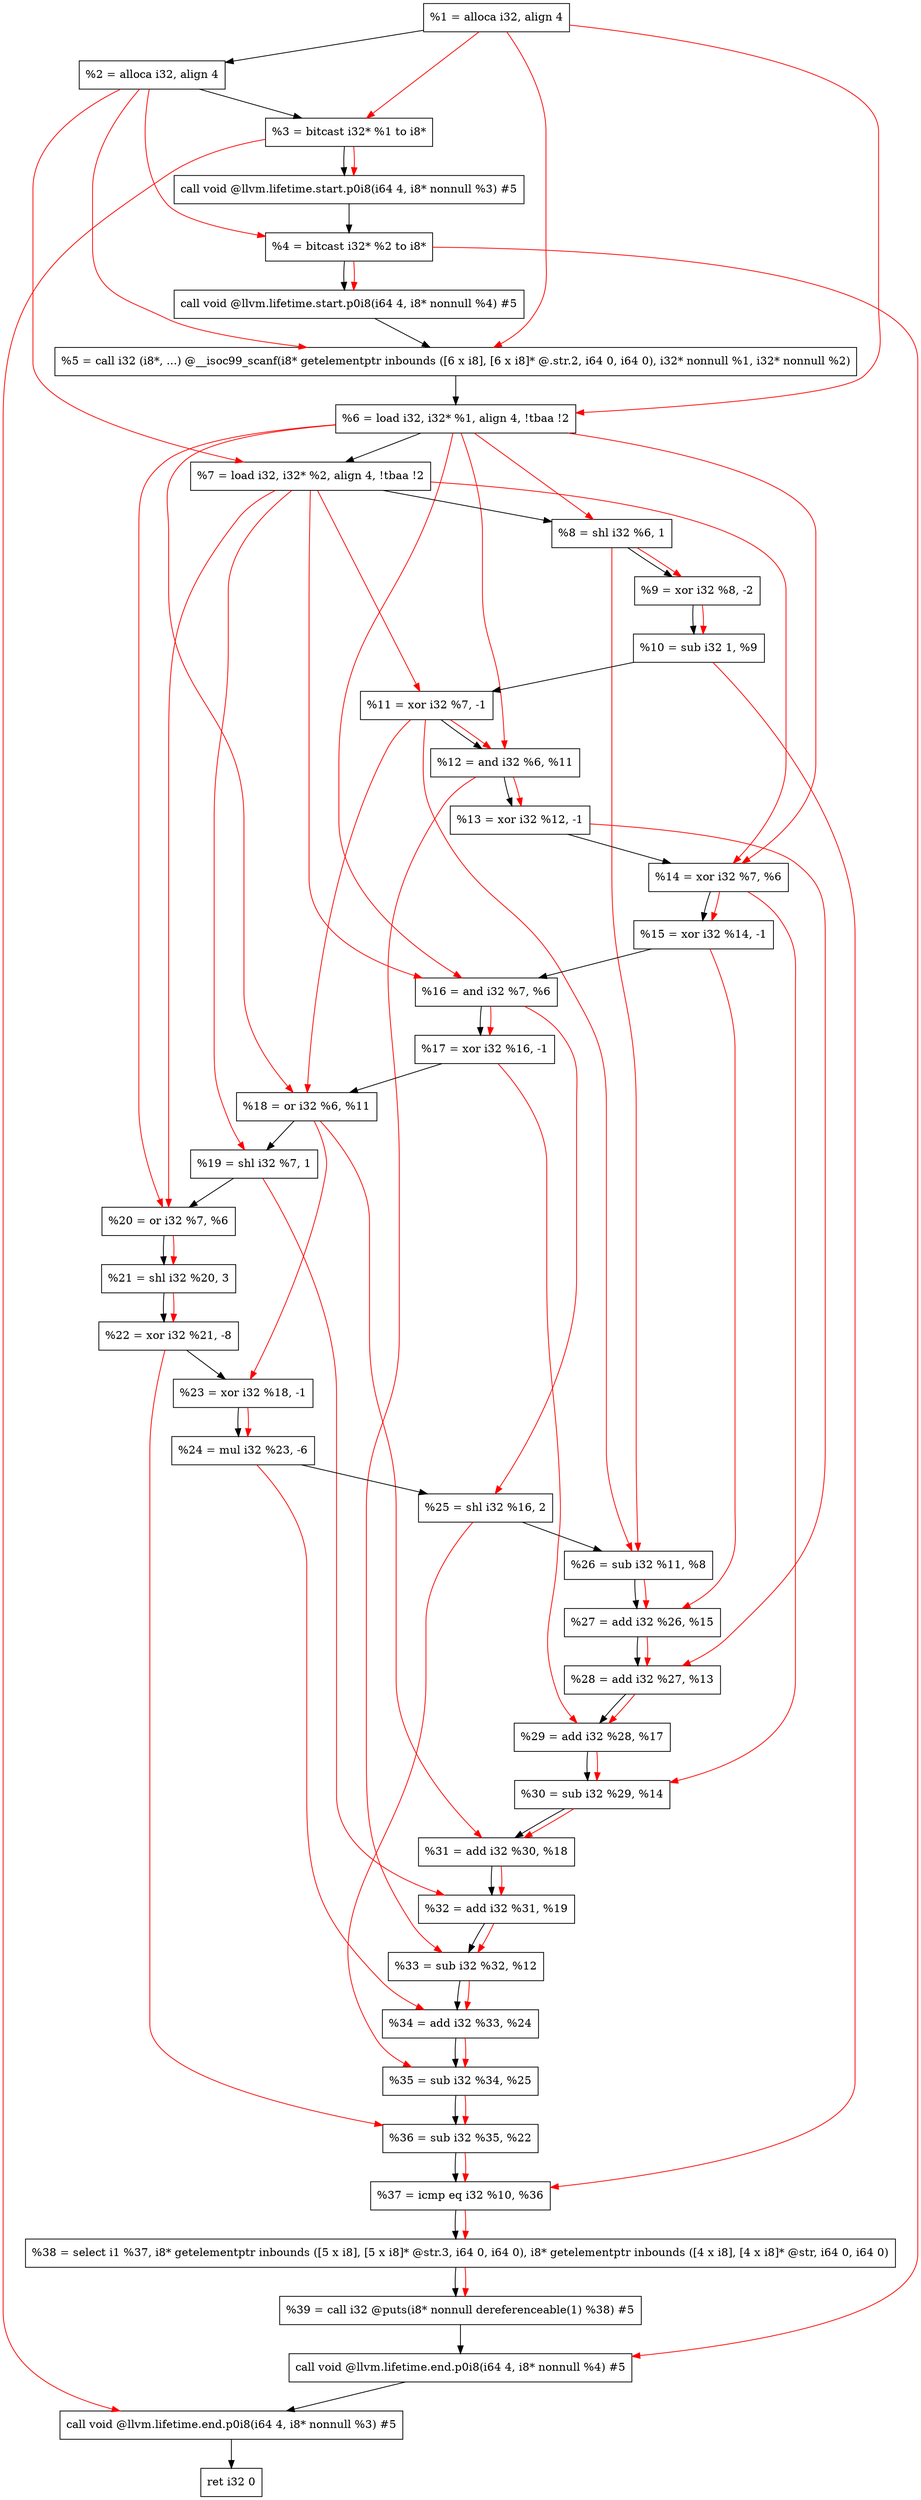 digraph "DFG for'main' function" {
	Node0x1bfc358[shape=record, label="  %1 = alloca i32, align 4"];
	Node0x1bfc3d8[shape=record, label="  %2 = alloca i32, align 4"];
	Node0x1bfc468[shape=record, label="  %3 = bitcast i32* %1 to i8*"];
	Node0x1bfc8c8[shape=record, label="  call void @llvm.lifetime.start.p0i8(i64 4, i8* nonnull %3) #5"];
	Node0x1bfc9a8[shape=record, label="  %4 = bitcast i32* %2 to i8*"];
	Node0x1bfcac8[shape=record, label="  call void @llvm.lifetime.start.p0i8(i64 4, i8* nonnull %4) #5"];
	Node0x1bfcd00[shape=record, label="  %5 = call i32 (i8*, ...) @__isoc99_scanf(i8* getelementptr inbounds ([6 x i8], [6 x i8]* @.str.2, i64 0, i64 0), i32* nonnull %1, i32* nonnull %2)"];
	Node0x1bfcdb8[shape=record, label="  %6 = load i32, i32* %1, align 4, !tbaa !2"];
	Node0x1bfdd28[shape=record, label="  %7 = load i32, i32* %2, align 4, !tbaa !2"];
	Node0x1bfe3b0[shape=record, label="  %8 = shl i32 %6, 1"];
	Node0x1bfe420[shape=record, label="  %9 = xor i32 %8, -2"];
	Node0x1bfe490[shape=record, label="  %10 = sub i32 1, %9"];
	Node0x1bfe500[shape=record, label="  %11 = xor i32 %7, -1"];
	Node0x1bfe570[shape=record, label="  %12 = and i32 %6, %11"];
	Node0x1bfe5e0[shape=record, label="  %13 = xor i32 %12, -1"];
	Node0x1bfe650[shape=record, label="  %14 = xor i32 %7, %6"];
	Node0x1bfe6c0[shape=record, label="  %15 = xor i32 %14, -1"];
	Node0x1bfe730[shape=record, label="  %16 = and i32 %7, %6"];
	Node0x1bfe7a0[shape=record, label="  %17 = xor i32 %16, -1"];
	Node0x1bfe810[shape=record, label="  %18 = or i32 %6, %11"];
	Node0x1bfe880[shape=record, label="  %19 = shl i32 %7, 1"];
	Node0x1bfe8f0[shape=record, label="  %20 = or i32 %7, %6"];
	Node0x1bfe960[shape=record, label="  %21 = shl i32 %20, 3"];
	Node0x1bfe9d0[shape=record, label="  %22 = xor i32 %21, -8"];
	Node0x1bfea40[shape=record, label="  %23 = xor i32 %18, -1"];
	Node0x1bfeab0[shape=record, label="  %24 = mul i32 %23, -6"];
	Node0x1bfeb20[shape=record, label="  %25 = shl i32 %16, 2"];
	Node0x1bfeb90[shape=record, label="  %26 = sub i32 %11, %8"];
	Node0x1bfec00[shape=record, label="  %27 = add i32 %26, %15"];
	Node0x1bfec70[shape=record, label="  %28 = add i32 %27, %13"];
	Node0x1bfece0[shape=record, label="  %29 = add i32 %28, %17"];
	Node0x1bfed50[shape=record, label="  %30 = sub i32 %29, %14"];
	Node0x1bfedc0[shape=record, label="  %31 = add i32 %30, %18"];
	Node0x1bfee30[shape=record, label="  %32 = add i32 %31, %19"];
	Node0x1bfeea0[shape=record, label="  %33 = sub i32 %32, %12"];
	Node0x1bfef10[shape=record, label="  %34 = add i32 %33, %24"];
	Node0x1bfef80[shape=record, label="  %35 = sub i32 %34, %25"];
	Node0x1bfeff0[shape=record, label="  %36 = sub i32 %35, %22"];
	Node0x1bff060[shape=record, label="  %37 = icmp eq i32 %10, %36"];
	Node0x1b9c9d8[shape=record, label="  %38 = select i1 %37, i8* getelementptr inbounds ([5 x i8], [5 x i8]* @str.3, i64 0, i64 0), i8* getelementptr inbounds ([4 x i8], [4 x i8]* @str, i64 0, i64 0)"];
	Node0x1bff0f0[shape=record, label="  %39 = call i32 @puts(i8* nonnull dereferenceable(1) %38) #5"];
	Node0x1bff348[shape=record, label="  call void @llvm.lifetime.end.p0i8(i64 4, i8* nonnull %4) #5"];
	Node0x1bff4a8[shape=record, label="  call void @llvm.lifetime.end.p0i8(i64 4, i8* nonnull %3) #5"];
	Node0x1bff568[shape=record, label="  ret i32 0"];
	Node0x1bfc358 -> Node0x1bfc3d8;
	Node0x1bfc3d8 -> Node0x1bfc468;
	Node0x1bfc468 -> Node0x1bfc8c8;
	Node0x1bfc8c8 -> Node0x1bfc9a8;
	Node0x1bfc9a8 -> Node0x1bfcac8;
	Node0x1bfcac8 -> Node0x1bfcd00;
	Node0x1bfcd00 -> Node0x1bfcdb8;
	Node0x1bfcdb8 -> Node0x1bfdd28;
	Node0x1bfdd28 -> Node0x1bfe3b0;
	Node0x1bfe3b0 -> Node0x1bfe420;
	Node0x1bfe420 -> Node0x1bfe490;
	Node0x1bfe490 -> Node0x1bfe500;
	Node0x1bfe500 -> Node0x1bfe570;
	Node0x1bfe570 -> Node0x1bfe5e0;
	Node0x1bfe5e0 -> Node0x1bfe650;
	Node0x1bfe650 -> Node0x1bfe6c0;
	Node0x1bfe6c0 -> Node0x1bfe730;
	Node0x1bfe730 -> Node0x1bfe7a0;
	Node0x1bfe7a0 -> Node0x1bfe810;
	Node0x1bfe810 -> Node0x1bfe880;
	Node0x1bfe880 -> Node0x1bfe8f0;
	Node0x1bfe8f0 -> Node0x1bfe960;
	Node0x1bfe960 -> Node0x1bfe9d0;
	Node0x1bfe9d0 -> Node0x1bfea40;
	Node0x1bfea40 -> Node0x1bfeab0;
	Node0x1bfeab0 -> Node0x1bfeb20;
	Node0x1bfeb20 -> Node0x1bfeb90;
	Node0x1bfeb90 -> Node0x1bfec00;
	Node0x1bfec00 -> Node0x1bfec70;
	Node0x1bfec70 -> Node0x1bfece0;
	Node0x1bfece0 -> Node0x1bfed50;
	Node0x1bfed50 -> Node0x1bfedc0;
	Node0x1bfedc0 -> Node0x1bfee30;
	Node0x1bfee30 -> Node0x1bfeea0;
	Node0x1bfeea0 -> Node0x1bfef10;
	Node0x1bfef10 -> Node0x1bfef80;
	Node0x1bfef80 -> Node0x1bfeff0;
	Node0x1bfeff0 -> Node0x1bff060;
	Node0x1bff060 -> Node0x1b9c9d8;
	Node0x1b9c9d8 -> Node0x1bff0f0;
	Node0x1bff0f0 -> Node0x1bff348;
	Node0x1bff348 -> Node0x1bff4a8;
	Node0x1bff4a8 -> Node0x1bff568;
edge [color=red]
	Node0x1bfc358 -> Node0x1bfc468;
	Node0x1bfc468 -> Node0x1bfc8c8;
	Node0x1bfc3d8 -> Node0x1bfc9a8;
	Node0x1bfc9a8 -> Node0x1bfcac8;
	Node0x1bfc358 -> Node0x1bfcd00;
	Node0x1bfc3d8 -> Node0x1bfcd00;
	Node0x1bfc358 -> Node0x1bfcdb8;
	Node0x1bfc3d8 -> Node0x1bfdd28;
	Node0x1bfcdb8 -> Node0x1bfe3b0;
	Node0x1bfe3b0 -> Node0x1bfe420;
	Node0x1bfe420 -> Node0x1bfe490;
	Node0x1bfdd28 -> Node0x1bfe500;
	Node0x1bfcdb8 -> Node0x1bfe570;
	Node0x1bfe500 -> Node0x1bfe570;
	Node0x1bfe570 -> Node0x1bfe5e0;
	Node0x1bfdd28 -> Node0x1bfe650;
	Node0x1bfcdb8 -> Node0x1bfe650;
	Node0x1bfe650 -> Node0x1bfe6c0;
	Node0x1bfdd28 -> Node0x1bfe730;
	Node0x1bfcdb8 -> Node0x1bfe730;
	Node0x1bfe730 -> Node0x1bfe7a0;
	Node0x1bfcdb8 -> Node0x1bfe810;
	Node0x1bfe500 -> Node0x1bfe810;
	Node0x1bfdd28 -> Node0x1bfe880;
	Node0x1bfdd28 -> Node0x1bfe8f0;
	Node0x1bfcdb8 -> Node0x1bfe8f0;
	Node0x1bfe8f0 -> Node0x1bfe960;
	Node0x1bfe960 -> Node0x1bfe9d0;
	Node0x1bfe810 -> Node0x1bfea40;
	Node0x1bfea40 -> Node0x1bfeab0;
	Node0x1bfe730 -> Node0x1bfeb20;
	Node0x1bfe500 -> Node0x1bfeb90;
	Node0x1bfe3b0 -> Node0x1bfeb90;
	Node0x1bfeb90 -> Node0x1bfec00;
	Node0x1bfe6c0 -> Node0x1bfec00;
	Node0x1bfec00 -> Node0x1bfec70;
	Node0x1bfe5e0 -> Node0x1bfec70;
	Node0x1bfec70 -> Node0x1bfece0;
	Node0x1bfe7a0 -> Node0x1bfece0;
	Node0x1bfece0 -> Node0x1bfed50;
	Node0x1bfe650 -> Node0x1bfed50;
	Node0x1bfed50 -> Node0x1bfedc0;
	Node0x1bfe810 -> Node0x1bfedc0;
	Node0x1bfedc0 -> Node0x1bfee30;
	Node0x1bfe880 -> Node0x1bfee30;
	Node0x1bfee30 -> Node0x1bfeea0;
	Node0x1bfe570 -> Node0x1bfeea0;
	Node0x1bfeea0 -> Node0x1bfef10;
	Node0x1bfeab0 -> Node0x1bfef10;
	Node0x1bfef10 -> Node0x1bfef80;
	Node0x1bfeb20 -> Node0x1bfef80;
	Node0x1bfef80 -> Node0x1bfeff0;
	Node0x1bfe9d0 -> Node0x1bfeff0;
	Node0x1bfe490 -> Node0x1bff060;
	Node0x1bfeff0 -> Node0x1bff060;
	Node0x1bff060 -> Node0x1b9c9d8;
	Node0x1b9c9d8 -> Node0x1bff0f0;
	Node0x1bfc9a8 -> Node0x1bff348;
	Node0x1bfc468 -> Node0x1bff4a8;
}
